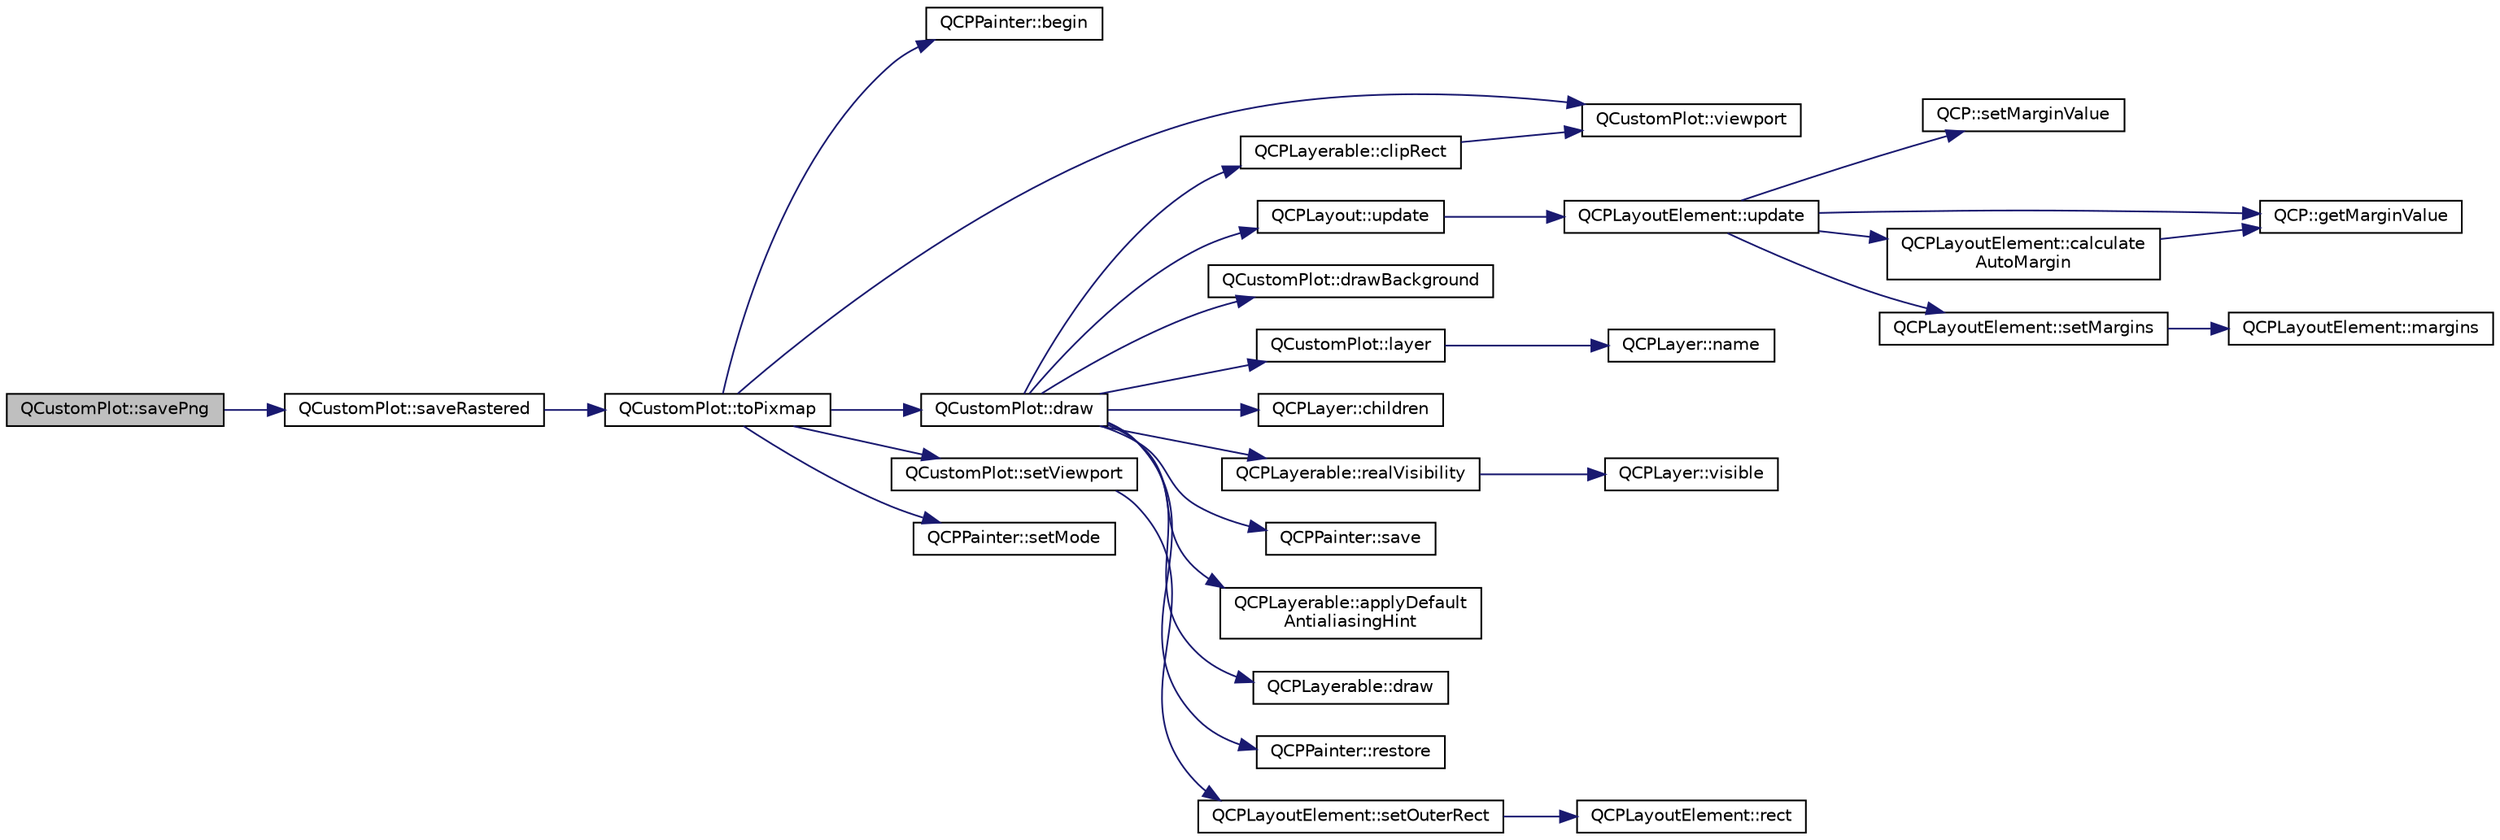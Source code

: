 digraph "QCustomPlot::savePng"
{
  edge [fontname="Helvetica",fontsize="10",labelfontname="Helvetica",labelfontsize="10"];
  node [fontname="Helvetica",fontsize="10",shape=record];
  rankdir="LR";
  Node793 [label="QCustomPlot::savePng",height=0.2,width=0.4,color="black", fillcolor="grey75", style="filled", fontcolor="black"];
  Node793 -> Node794 [color="midnightblue",fontsize="10",style="solid",fontname="Helvetica"];
  Node794 [label="QCustomPlot::saveRastered",height=0.2,width=0.4,color="black", fillcolor="white", style="filled",URL="$dd/d9b/class_q_custom_plot.html#ab528b84cf92baabe29b1d0ef2f77c93e"];
  Node794 -> Node795 [color="midnightblue",fontsize="10",style="solid",fontname="Helvetica"];
  Node795 [label="QCustomPlot::toPixmap",height=0.2,width=0.4,color="black", fillcolor="white", style="filled",URL="$dd/d9b/class_q_custom_plot.html#aabb974d71ce96c137dc04eb6eab844fe"];
  Node795 -> Node796 [color="midnightblue",fontsize="10",style="solid",fontname="Helvetica"];
  Node796 [label="QCPPainter::begin",height=0.2,width=0.4,color="black", fillcolor="white", style="filled",URL="$d3/db4/class_q_c_p_painter.html#a0a41146ccd619dceab6e25ec7b46b044"];
  Node795 -> Node797 [color="midnightblue",fontsize="10",style="solid",fontname="Helvetica"];
  Node797 [label="QCustomPlot::viewport",height=0.2,width=0.4,color="black", fillcolor="white", style="filled",URL="$dd/d9b/class_q_custom_plot.html#a19842409b18f556b256d05e97fffc670"];
  Node795 -> Node798 [color="midnightblue",fontsize="10",style="solid",fontname="Helvetica"];
  Node798 [label="QCustomPlot::setViewport",height=0.2,width=0.4,color="black", fillcolor="white", style="filled",URL="$dd/d9b/class_q_custom_plot.html#a3f9bc4b939dd8aaba9339fd09f273fc4"];
  Node798 -> Node799 [color="midnightblue",fontsize="10",style="solid",fontname="Helvetica"];
  Node799 [label="QCPLayoutElement::setOuterRect",height=0.2,width=0.4,color="black", fillcolor="white", style="filled",URL="$d5/db3/class_q_c_p_layout_element.html#a38975ea13e36de8e53391ce41d94bc0f"];
  Node799 -> Node800 [color="midnightblue",fontsize="10",style="solid",fontname="Helvetica"];
  Node800 [label="QCPLayoutElement::rect",height=0.2,width=0.4,color="black", fillcolor="white", style="filled",URL="$d5/db3/class_q_c_p_layout_element.html#a208effccfe2cca4a0eaf9393e60f2dd4"];
  Node795 -> Node801 [color="midnightblue",fontsize="10",style="solid",fontname="Helvetica"];
  Node801 [label="QCPPainter::setMode",height=0.2,width=0.4,color="black", fillcolor="white", style="filled",URL="$d3/db4/class_q_c_p_painter.html#af6b1f7d2bbc548b10aa55d8b6ad49577"];
  Node795 -> Node802 [color="midnightblue",fontsize="10",style="solid",fontname="Helvetica"];
  Node802 [label="QCustomPlot::draw",height=0.2,width=0.4,color="black", fillcolor="white", style="filled",URL="$dd/d9b/class_q_custom_plot.html#ad7a7d878bf050f101a43008e7d8fdb52"];
  Node802 -> Node803 [color="midnightblue",fontsize="10",style="solid",fontname="Helvetica"];
  Node803 [label="QCPLayout::update",height=0.2,width=0.4,color="black", fillcolor="white", style="filled",URL="$de/d58/class_q_c_p_layout.html#a34ab477e820537ded7bade4399c482fd"];
  Node803 -> Node804 [color="midnightblue",fontsize="10",style="solid",fontname="Helvetica"];
  Node804 [label="QCPLayoutElement::update",height=0.2,width=0.4,color="black", fillcolor="white", style="filled",URL="$d5/db3/class_q_c_p_layout_element.html#a929c2ec62e0e0e1d8418eaa802e2af9b"];
  Node804 -> Node805 [color="midnightblue",fontsize="10",style="solid",fontname="Helvetica"];
  Node805 [label="QCP::setMarginValue",height=0.2,width=0.4,color="black", fillcolor="white", style="filled",URL="$d9/d5c/namespace_q_c_p.html#afbf6e3084c108f2bb4372107945ee82f"];
  Node804 -> Node806 [color="midnightblue",fontsize="10",style="solid",fontname="Helvetica"];
  Node806 [label="QCPLayoutElement::calculate\lAutoMargin",height=0.2,width=0.4,color="black", fillcolor="white", style="filled",URL="$d5/db3/class_q_c_p_layout_element.html#a005c9f0fe84bc1591a2cf2c46fd477b4"];
  Node806 -> Node807 [color="midnightblue",fontsize="10",style="solid",fontname="Helvetica"];
  Node807 [label="QCP::getMarginValue",height=0.2,width=0.4,color="black", fillcolor="white", style="filled",URL="$d9/d5c/namespace_q_c_p.html#a23a2679d3495c444acc26acc61e35b5b"];
  Node804 -> Node807 [color="midnightblue",fontsize="10",style="solid",fontname="Helvetica"];
  Node804 -> Node808 [color="midnightblue",fontsize="10",style="solid",fontname="Helvetica"];
  Node808 [label="QCPLayoutElement::setMargins",height=0.2,width=0.4,color="black", fillcolor="white", style="filled",URL="$d5/db3/class_q_c_p_layout_element.html#a8f450b1f3f992ad576fce2c63d8b79cf"];
  Node808 -> Node809 [color="midnightblue",fontsize="10",style="solid",fontname="Helvetica"];
  Node809 [label="QCPLayoutElement::margins",height=0.2,width=0.4,color="black", fillcolor="white", style="filled",URL="$d5/db3/class_q_c_p_layout_element.html#af4ac9450aa2d60863bf3a8ea0c940c9d"];
  Node802 -> Node810 [color="midnightblue",fontsize="10",style="solid",fontname="Helvetica"];
  Node810 [label="QCustomPlot::drawBackground",height=0.2,width=0.4,color="black", fillcolor="white", style="filled",URL="$dd/d9b/class_q_custom_plot.html#a05dd52438cee4353b18c1e53a439008d"];
  Node802 -> Node811 [color="midnightblue",fontsize="10",style="solid",fontname="Helvetica"];
  Node811 [label="QCustomPlot::layer",height=0.2,width=0.4,color="black", fillcolor="white", style="filled",URL="$dd/d9b/class_q_custom_plot.html#a0a96244e7773b242ef23c32b7bdfb159"];
  Node811 -> Node812 [color="midnightblue",fontsize="10",style="solid",fontname="Helvetica"];
  Node812 [label="QCPLayer::name",height=0.2,width=0.4,color="black", fillcolor="white", style="filled",URL="$d9/dfe/class_q_c_p_layer.html#a37806f662b50b588fb1029a14fc5ef50"];
  Node802 -> Node813 [color="midnightblue",fontsize="10",style="solid",fontname="Helvetica"];
  Node813 [label="QCPLayer::children",height=0.2,width=0.4,color="black", fillcolor="white", style="filled",URL="$d9/dfe/class_q_c_p_layer.html#a183b90941fc78f0b136edd77c5fb6966"];
  Node802 -> Node814 [color="midnightblue",fontsize="10",style="solid",fontname="Helvetica"];
  Node814 [label="QCPLayerable::realVisibility",height=0.2,width=0.4,color="black", fillcolor="white", style="filled",URL="$d6/d4d/class_q_c_p_layerable.html#ab054e88f15d485defcb95e7376f119e7"];
  Node814 -> Node815 [color="midnightblue",fontsize="10",style="solid",fontname="Helvetica"];
  Node815 [label="QCPLayer::visible",height=0.2,width=0.4,color="black", fillcolor="white", style="filled",URL="$d9/dfe/class_q_c_p_layer.html#ad1cc2d6b32d2abb33c7f449b964e068c"];
  Node802 -> Node816 [color="midnightblue",fontsize="10",style="solid",fontname="Helvetica"];
  Node816 [label="QCPPainter::save",height=0.2,width=0.4,color="black", fillcolor="white", style="filled",URL="$d3/db4/class_q_c_p_painter.html#a8fd6821ee6fecbfa04444c9062912abd"];
  Node802 -> Node817 [color="midnightblue",fontsize="10",style="solid",fontname="Helvetica"];
  Node817 [label="QCPLayerable::clipRect",height=0.2,width=0.4,color="black", fillcolor="white", style="filled",URL="$d6/d4d/class_q_c_p_layerable.html#acbcfc9ecc75433747b1978a77b1864b3"];
  Node817 -> Node797 [color="midnightblue",fontsize="10",style="solid",fontname="Helvetica"];
  Node802 -> Node818 [color="midnightblue",fontsize="10",style="solid",fontname="Helvetica"];
  Node818 [label="QCPLayerable::applyDefault\lAntialiasingHint",height=0.2,width=0.4,color="black", fillcolor="white", style="filled",URL="$d6/d4d/class_q_c_p_layerable.html#afdf83ddc6a265cbf4c89fe99d3d93473"];
  Node802 -> Node819 [color="midnightblue",fontsize="10",style="solid",fontname="Helvetica"];
  Node819 [label="QCPLayerable::draw",height=0.2,width=0.4,color="black", fillcolor="white", style="filled",URL="$d6/d4d/class_q_c_p_layerable.html#aecf2f7087482d4b6a78cb2770e5ed12d"];
  Node802 -> Node820 [color="midnightblue",fontsize="10",style="solid",fontname="Helvetica"];
  Node820 [label="QCPPainter::restore",height=0.2,width=0.4,color="black", fillcolor="white", style="filled",URL="$d3/db4/class_q_c_p_painter.html#a64908e6298d5bbd83457dc987cc3a022"];
}
